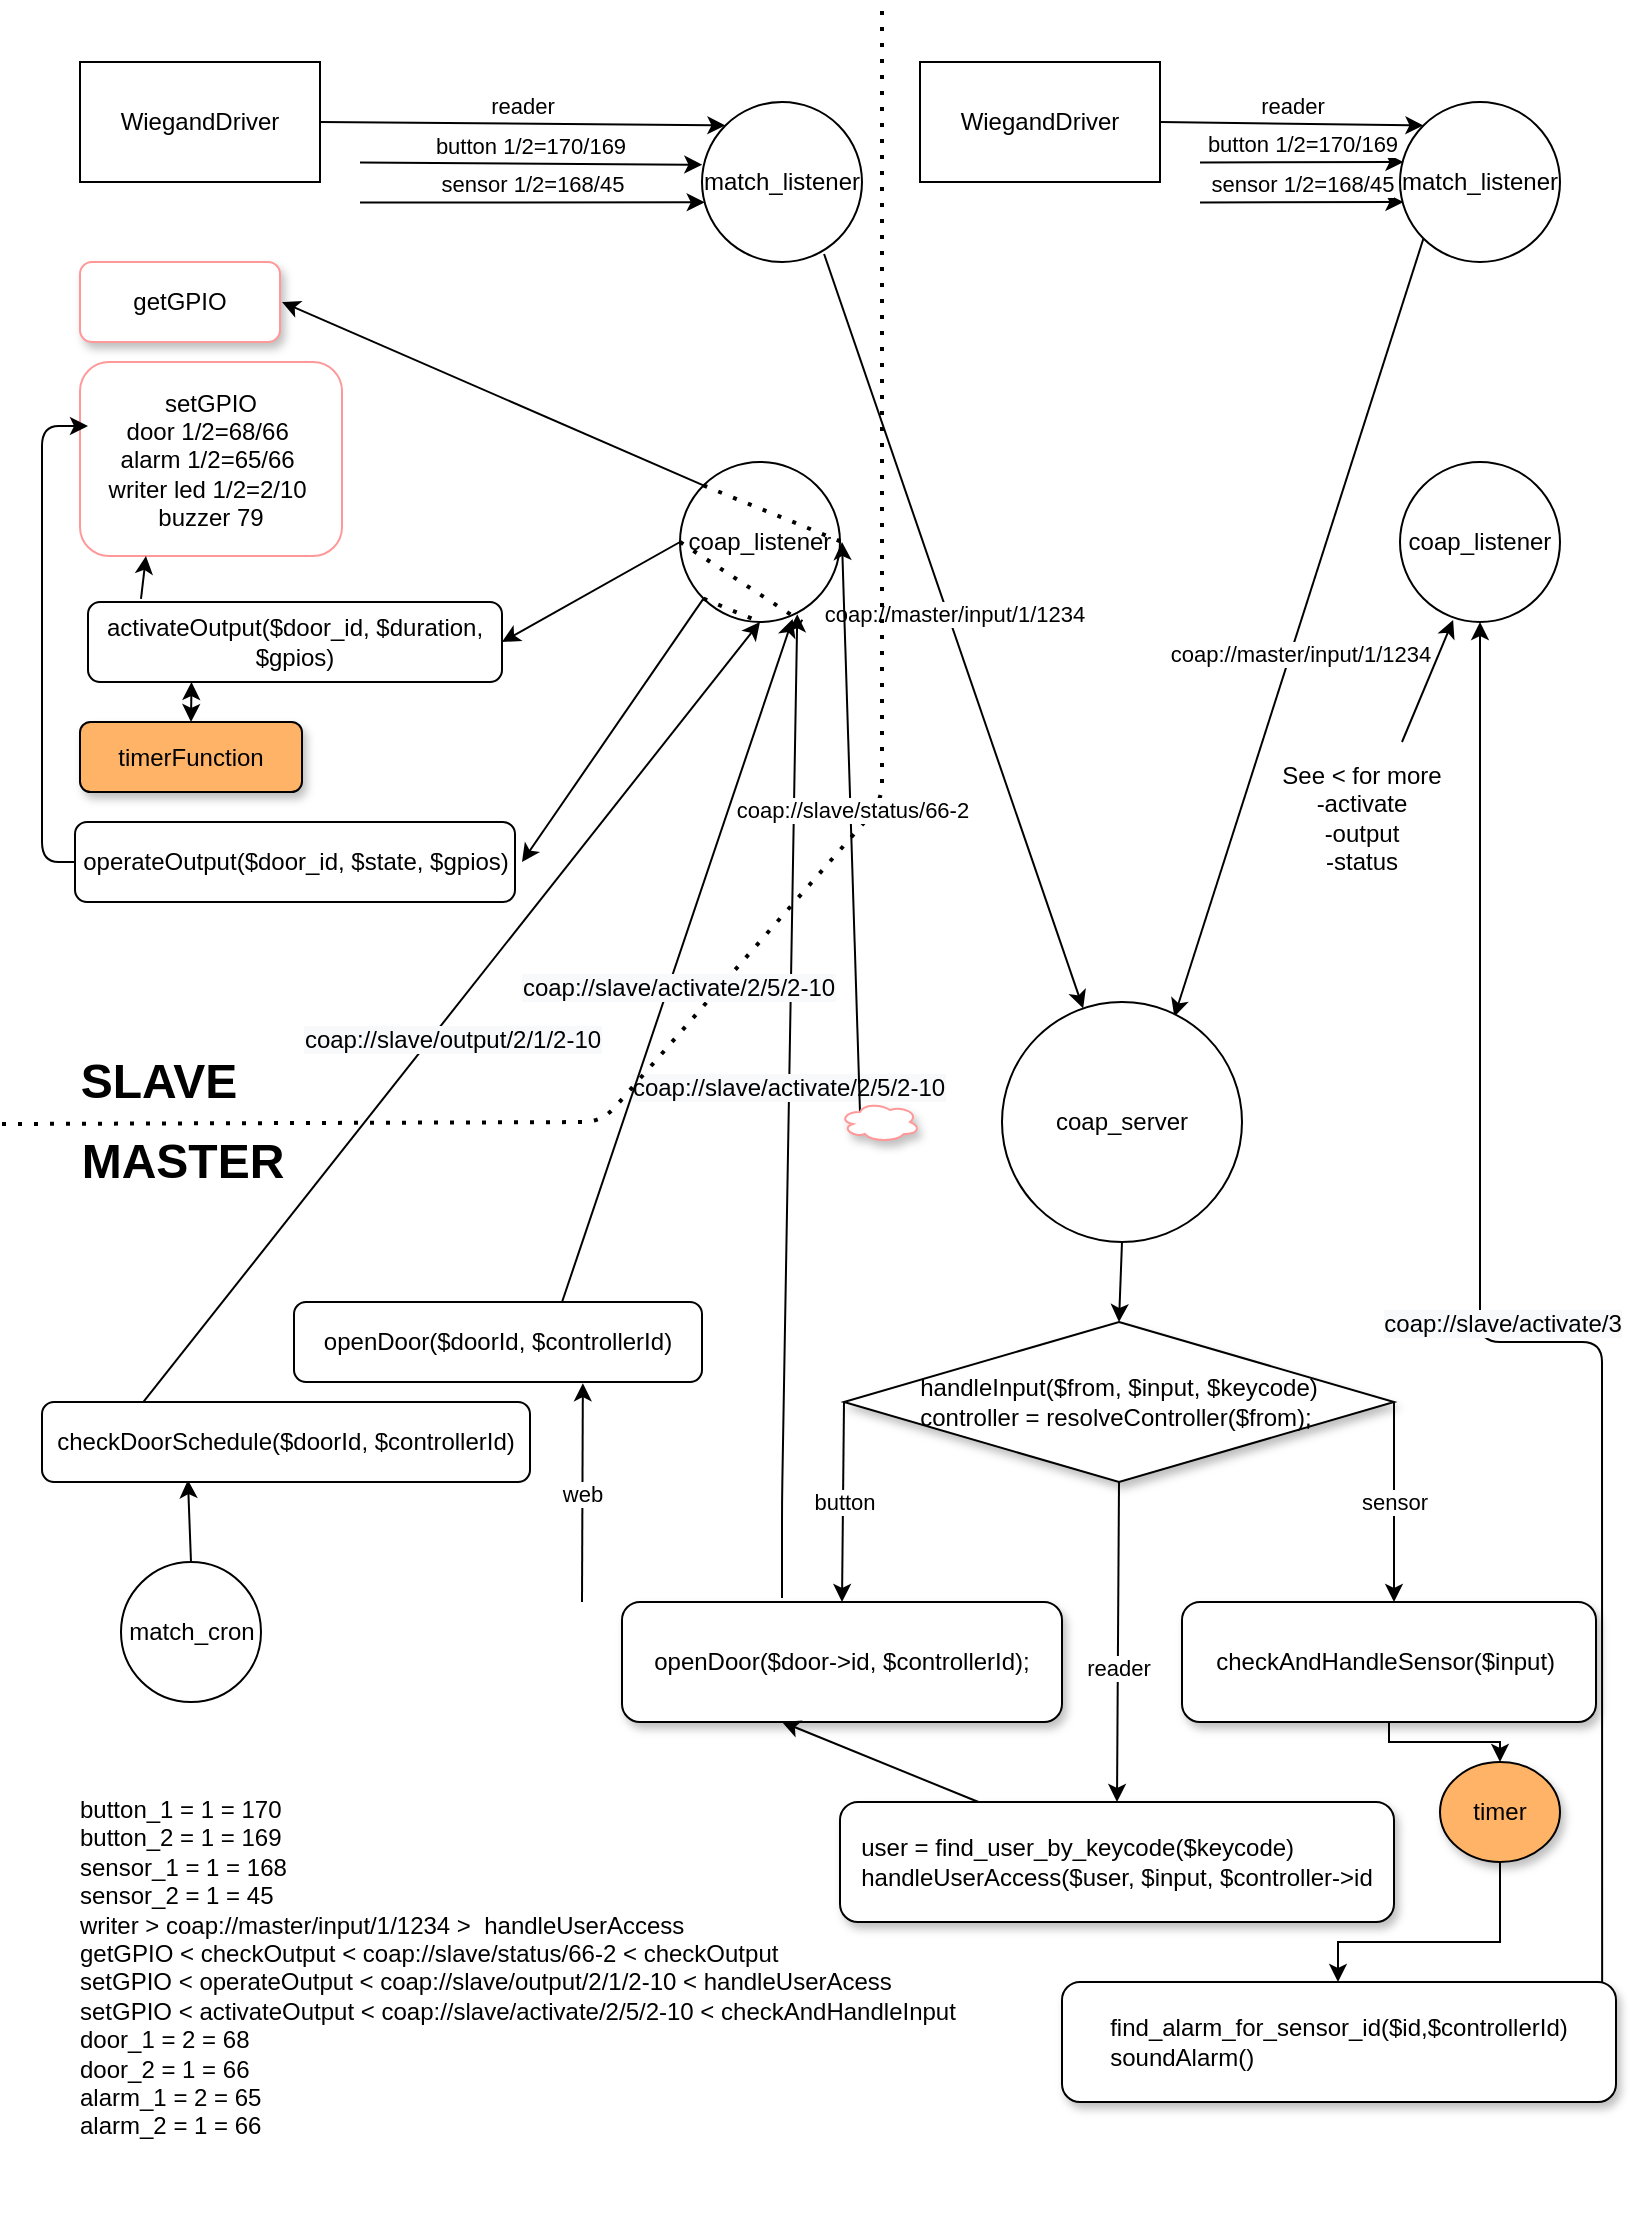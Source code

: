 <mxfile version="14.9.8" type="github">
  <diagram id="C5RBs43oDa-KdzZeNtuy" name="Page-1">
    <mxGraphModel dx="1275" dy="1491" grid="1" gridSize="10" guides="1" tooltips="1" connect="1" arrows="1" fold="1" page="1" pageScale="1" pageWidth="827" pageHeight="1169" math="0" shadow="0">
      <root>
        <mxCell id="WIyWlLk6GJQsqaUBKTNV-0" />
        <mxCell id="WIyWlLk6GJQsqaUBKTNV-1" parent="WIyWlLk6GJQsqaUBKTNV-0" />
        <mxCell id="WIyWlLk6GJQsqaUBKTNV-3" value="openDoor($&lt;span style=&quot;text-align: left&quot;&gt;doorId&lt;/span&gt;,&amp;nbsp;&lt;span style=&quot;font-family: &amp;#34;helvetica&amp;#34; ; text-align: left&quot;&gt;$&lt;/span&gt;&lt;span style=&quot;font-family: &amp;#34;helvetica&amp;#34;&quot;&gt;controllerId&lt;/span&gt;&lt;span style=&quot;font-family: &amp;#34;helvetica&amp;#34; ; text-align: left&quot;&gt;)&lt;/span&gt;" style="rounded=1;whiteSpace=wrap;html=1;fontSize=12;glass=0;strokeWidth=1;shadow=0;" parent="WIyWlLk6GJQsqaUBKTNV-1" vertex="1">
          <mxGeometry x="-674" y="-510" width="204" height="40" as="geometry" />
        </mxCell>
        <mxCell id="WIyWlLk6GJQsqaUBKTNV-7" value="activateOutput($door_id, $duration, $gpios)" style="rounded=1;whiteSpace=wrap;html=1;fontSize=12;glass=0;strokeWidth=1;shadow=0;" parent="WIyWlLk6GJQsqaUBKTNV-1" vertex="1">
          <mxGeometry x="-777" y="-860" width="207" height="40" as="geometry" />
        </mxCell>
        <mxCell id="WIyWlLk6GJQsqaUBKTNV-11" value="timerFunction" style="rounded=1;whiteSpace=wrap;html=1;fontSize=12;glass=0;strokeWidth=1;shadow=1;fillColor=#FFB366;" parent="WIyWlLk6GJQsqaUBKTNV-1" vertex="1">
          <mxGeometry x="-781" y="-800" width="111" height="35" as="geometry" />
        </mxCell>
        <mxCell id="WIyWlLk6GJQsqaUBKTNV-12" value="operateOutput($door_id, $state, $gpios)" style="rounded=1;whiteSpace=wrap;html=1;fontSize=12;glass=0;strokeWidth=1;shadow=0;" parent="WIyWlLk6GJQsqaUBKTNV-1" vertex="1">
          <mxGeometry x="-783.5" y="-750" width="220" height="40" as="geometry" />
        </mxCell>
        <mxCell id="QhEXJQEKvu9G6xQoDU1w-1" value="web" style="endArrow=classic;html=1;entryX=0.708;entryY=1.015;entryDx=0;entryDy=0;entryPerimeter=0;" parent="WIyWlLk6GJQsqaUBKTNV-1" target="WIyWlLk6GJQsqaUBKTNV-3" edge="1">
          <mxGeometry width="50" height="50" relative="1" as="geometry">
            <mxPoint x="-530" y="-360" as="sourcePoint" />
            <mxPoint x="-321" y="-650" as="targetPoint" />
          </mxGeometry>
        </mxCell>
        <mxCell id="QhEXJQEKvu9G6xQoDU1w-2" value="&lt;span style=&quot;font-size: 12px; background-color: rgb(248, 249, 250);&quot;&gt;coap://slave/activate/2/5/2-10&lt;/span&gt;" style="endArrow=classic;html=1;verticalAlign=bottom;labelPosition=right;verticalLabelPosition=bottom;align=center;horizontal=1;entryX=0.733;entryY=0.951;entryDx=0;entryDy=0;entryPerimeter=0;" parent="WIyWlLk6GJQsqaUBKTNV-1" target="QhEXJQEKvu9G6xQoDU1w-4" edge="1">
          <mxGeometry width="50" height="50" relative="1" as="geometry">
            <mxPoint x="-430" y="-362" as="sourcePoint" />
            <mxPoint x="-420" y="-920" as="targetPoint" />
            <Array as="points">
              <mxPoint x="-430" y="-410" />
            </Array>
          </mxGeometry>
        </mxCell>
        <mxCell id="QhEXJQEKvu9G6xQoDU1w-4" value="coap_listener" style="ellipse;whiteSpace=wrap;html=1;aspect=fixed;" parent="WIyWlLk6GJQsqaUBKTNV-1" vertex="1">
          <mxGeometry x="-481" y="-930" width="80" height="80" as="geometry" />
        </mxCell>
        <mxCell id="QhEXJQEKvu9G6xQoDU1w-10" value="" style="endArrow=classic;startArrow=classic;html=1;entryX=0.5;entryY=0;entryDx=0;entryDy=0;exitX=0.25;exitY=1;exitDx=0;exitDy=0;" parent="WIyWlLk6GJQsqaUBKTNV-1" source="WIyWlLk6GJQsqaUBKTNV-7" target="WIyWlLk6GJQsqaUBKTNV-11" edge="1">
          <mxGeometry width="50" height="50" relative="1" as="geometry">
            <mxPoint x="-751" y="-770" as="sourcePoint" />
            <mxPoint x="-630" y="-670" as="targetPoint" />
          </mxGeometry>
        </mxCell>
        <mxCell id="QhEXJQEKvu9G6xQoDU1w-11" value="match_cron" style="ellipse;whiteSpace=wrap;html=1;aspect=fixed;" parent="WIyWlLk6GJQsqaUBKTNV-1" vertex="1">
          <mxGeometry x="-760.5" y="-380" width="70" height="70" as="geometry" />
        </mxCell>
        <mxCell id="QhEXJQEKvu9G6xQoDU1w-15" value="setGPIO&lt;br&gt;door 1/2=68/66&amp;nbsp;&lt;br&gt;alarm 1/2=65/66&amp;nbsp;&lt;br&gt;writer led 1/2=2/10&amp;nbsp;&lt;br&gt;buzzer 79" style="rounded=1;whiteSpace=wrap;html=1;fontSize=12;glass=0;strokeWidth=1;shadow=0;strokeColor=#FF9999;" parent="WIyWlLk6GJQsqaUBKTNV-1" vertex="1">
          <mxGeometry x="-781" y="-980" width="131" height="97" as="geometry" />
        </mxCell>
        <mxCell id="QhEXJQEKvu9G6xQoDU1w-17" value="" style="endArrow=classic;html=1;exitX=0.128;exitY=-0.038;exitDx=0;exitDy=0;exitPerimeter=0;" parent="WIyWlLk6GJQsqaUBKTNV-1" source="WIyWlLk6GJQsqaUBKTNV-7" edge="1">
          <mxGeometry width="50" height="50" relative="1" as="geometry">
            <mxPoint x="-590" y="-883" as="sourcePoint" />
            <mxPoint x="-748" y="-883" as="targetPoint" />
          </mxGeometry>
        </mxCell>
        <mxCell id="QhEXJQEKvu9G6xQoDU1w-18" value="&lt;span style=&quot;color: rgb(0 , 0 , 0) ; font-family: &amp;#34;helvetica&amp;#34; ; font-size: 12px ; font-style: normal ; font-weight: normal ; letter-spacing: normal ; text-align: left ; text-indent: 0px ; text-transform: none ; word-spacing: 0px ; background-color: rgb(248 , 249 , 250) ; text-decoration: none ; display: inline ; float: none&quot;&gt;coap://slave/output/2/1/2-10&lt;/span&gt;" style="endArrow=classic;html=1;verticalAlign=top;exitX=0.207;exitY=0.006;exitDx=0;exitDy=0;entryX=0.5;entryY=1;entryDx=0;entryDy=0;exitPerimeter=0;" parent="WIyWlLk6GJQsqaUBKTNV-1" source="QhEXJQEKvu9G6xQoDU1w-89" target="QhEXJQEKvu9G6xQoDU1w-4" edge="1">
          <mxGeometry width="50" height="50" relative="1" as="geometry">
            <mxPoint x="-742" y="-470" as="sourcePoint" />
            <mxPoint x="-742" y="-680" as="targetPoint" />
          </mxGeometry>
        </mxCell>
        <mxCell id="QhEXJQEKvu9G6xQoDU1w-21" value="getGPIO" style="rounded=1;whiteSpace=wrap;html=1;fontSize=12;glass=0;strokeWidth=1;shadow=1;strokeColor=#FF9999;" parent="WIyWlLk6GJQsqaUBKTNV-1" vertex="1">
          <mxGeometry x="-781" y="-1030" width="100" height="40" as="geometry" />
        </mxCell>
        <mxCell id="QhEXJQEKvu9G6xQoDU1w-22" value="" style="endArrow=classic;html=1;verticalAlign=bottom;exitX=0;exitY=0;exitDx=0;exitDy=0;" parent="WIyWlLk6GJQsqaUBKTNV-1" source="QhEXJQEKvu9G6xQoDU1w-4" edge="1">
          <mxGeometry width="50" height="50" relative="1" as="geometry">
            <mxPoint x="-571" y="-880" as="sourcePoint" />
            <mxPoint x="-680" y="-1010" as="targetPoint" />
          </mxGeometry>
        </mxCell>
        <mxCell id="QhEXJQEKvu9G6xQoDU1w-23" value="match_listener" style="ellipse;whiteSpace=wrap;html=1;aspect=fixed;" parent="WIyWlLk6GJQsqaUBKTNV-1" vertex="1">
          <mxGeometry x="-470" y="-1110" width="80" height="80" as="geometry" />
        </mxCell>
        <mxCell id="QhEXJQEKvu9G6xQoDU1w-24" value="coap://master/input/1/1234" style="endArrow=classic;html=1;verticalAlign=bottom;exitX=0.763;exitY=0.95;exitDx=0;exitDy=0;exitPerimeter=0;" parent="WIyWlLk6GJQsqaUBKTNV-1" source="QhEXJQEKvu9G6xQoDU1w-23" target="QhEXJQEKvu9G6xQoDU1w-55" edge="1">
          <mxGeometry width="50" height="50" relative="1" as="geometry">
            <mxPoint x="-671" y="-730" as="sourcePoint" />
            <mxPoint x="-426" y="-870" as="targetPoint" />
          </mxGeometry>
        </mxCell>
        <mxCell id="QhEXJQEKvu9G6xQoDU1w-25" value="reader" style="endArrow=classic;html=1;verticalAlign=bottom;entryX=0;entryY=0;entryDx=0;entryDy=0;exitX=1;exitY=0.5;exitDx=0;exitDy=0;" parent="WIyWlLk6GJQsqaUBKTNV-1" source="QhEXJQEKvu9G6xQoDU1w-31" target="QhEXJQEKvu9G6xQoDU1w-23" edge="1">
          <mxGeometry width="50" height="50" relative="1" as="geometry">
            <mxPoint x="-631" y="-1098" as="sourcePoint" />
            <mxPoint x="-671" y="-810" as="targetPoint" />
          </mxGeometry>
        </mxCell>
        <mxCell id="QhEXJQEKvu9G6xQoDU1w-26" value="button 1/2=170/169" style="endArrow=classic;html=1;verticalAlign=bottom;entryX=0.002;entryY=0.392;entryDx=0;entryDy=0;entryPerimeter=0;" parent="WIyWlLk6GJQsqaUBKTNV-1" target="QhEXJQEKvu9G6xQoDU1w-23" edge="1">
          <mxGeometry width="50" height="50" relative="1" as="geometry">
            <mxPoint x="-641" y="-1079.72" as="sourcePoint" />
            <mxPoint x="-539.284" y="-1080.004" as="targetPoint" />
          </mxGeometry>
        </mxCell>
        <mxCell id="QhEXJQEKvu9G6xQoDU1w-30" value="sensor 1/2=168/45" style="endArrow=classic;html=1;verticalAlign=bottom;entryX=0.017;entryY=0.627;entryDx=0;entryDy=0;entryPerimeter=0;" parent="WIyWlLk6GJQsqaUBKTNV-1" target="QhEXJQEKvu9G6xQoDU1w-23" edge="1">
          <mxGeometry width="50" height="50" relative="1" as="geometry">
            <mxPoint x="-641" y="-1059.72" as="sourcePoint" />
            <mxPoint x="-539.284" y="-1060.004" as="targetPoint" />
          </mxGeometry>
        </mxCell>
        <mxCell id="QhEXJQEKvu9G6xQoDU1w-31" value="WiegandDriver" style="rounded=0;whiteSpace=wrap;html=1;" parent="WIyWlLk6GJQsqaUBKTNV-1" vertex="1">
          <mxGeometry x="-781" y="-1130" width="120" height="60" as="geometry" />
        </mxCell>
        <mxCell id="QhEXJQEKvu9G6xQoDU1w-41" value="match_listener" style="ellipse;whiteSpace=wrap;html=1;aspect=fixed;" parent="WIyWlLk6GJQsqaUBKTNV-1" vertex="1">
          <mxGeometry x="-121" y="-1110" width="80" height="80" as="geometry" />
        </mxCell>
        <mxCell id="QhEXJQEKvu9G6xQoDU1w-42" value="reader" style="endArrow=classic;html=1;verticalAlign=bottom;entryX=0;entryY=0;entryDx=0;entryDy=0;exitX=1;exitY=0.5;exitDx=0;exitDy=0;" parent="WIyWlLk6GJQsqaUBKTNV-1" source="QhEXJQEKvu9G6xQoDU1w-45" target="QhEXJQEKvu9G6xQoDU1w-41" edge="1">
          <mxGeometry width="50" height="50" relative="1" as="geometry">
            <mxPoint x="-211" y="-1098" as="sourcePoint" />
            <mxPoint x="-251" y="-810" as="targetPoint" />
          </mxGeometry>
        </mxCell>
        <mxCell id="QhEXJQEKvu9G6xQoDU1w-43" value="button 1/2=170/169" style="endArrow=classic;html=1;verticalAlign=bottom;entryX=0;entryY=0;entryDx=0;entryDy=0;" parent="WIyWlLk6GJQsqaUBKTNV-1" edge="1">
          <mxGeometry width="50" height="50" relative="1" as="geometry">
            <mxPoint x="-221" y="-1079.72" as="sourcePoint" />
            <mxPoint x="-119.284" y="-1080.004" as="targetPoint" />
          </mxGeometry>
        </mxCell>
        <mxCell id="QhEXJQEKvu9G6xQoDU1w-44" value="sensor 1/2=168/45" style="endArrow=classic;html=1;verticalAlign=bottom;entryX=0;entryY=0;entryDx=0;entryDy=0;" parent="WIyWlLk6GJQsqaUBKTNV-1" edge="1">
          <mxGeometry width="50" height="50" relative="1" as="geometry">
            <mxPoint x="-221" y="-1059.72" as="sourcePoint" />
            <mxPoint x="-119.284" y="-1060.004" as="targetPoint" />
          </mxGeometry>
        </mxCell>
        <mxCell id="QhEXJQEKvu9G6xQoDU1w-45" value="WiegandDriver" style="rounded=0;whiteSpace=wrap;html=1;" parent="WIyWlLk6GJQsqaUBKTNV-1" vertex="1">
          <mxGeometry x="-361" y="-1130" width="120" height="60" as="geometry" />
        </mxCell>
        <mxCell id="QhEXJQEKvu9G6xQoDU1w-46" value="coap_listener" style="ellipse;whiteSpace=wrap;html=1;aspect=fixed;" parent="WIyWlLk6GJQsqaUBKTNV-1" vertex="1">
          <mxGeometry x="-121" y="-930" width="80" height="80" as="geometry" />
        </mxCell>
        <mxCell id="QhEXJQEKvu9G6xQoDU1w-47" value="coap://master/input/1/1234" style="endArrow=classic;html=1;verticalAlign=top;exitX=0;exitY=1;exitDx=0;exitDy=0;horizontal=1;entryX=0.718;entryY=0.061;entryDx=0;entryDy=0;entryPerimeter=0;" parent="WIyWlLk6GJQsqaUBKTNV-1" source="QhEXJQEKvu9G6xQoDU1w-41" target="QhEXJQEKvu9G6xQoDU1w-55" edge="1">
          <mxGeometry width="50" height="50" relative="1" as="geometry">
            <mxPoint x="-449.96" y="-987.92" as="sourcePoint" />
            <mxPoint x="-346" y="-840" as="targetPoint" />
          </mxGeometry>
        </mxCell>
        <mxCell id="QhEXJQEKvu9G6xQoDU1w-50" value="&lt;span style=&quot;font-size: 12px ; text-align: left ; background-color: rgb(248 , 249 , 250)&quot;&gt;coap://slave/activate/3&lt;/span&gt;" style="endArrow=classic;html=1;verticalAlign=bottom;labelPosition=center;verticalLabelPosition=top;align=center;horizontal=1;exitX=0.975;exitY=0.021;exitDx=0;exitDy=0;exitPerimeter=0;entryX=0.5;entryY=1;entryDx=0;entryDy=0;" parent="WIyWlLk6GJQsqaUBKTNV-1" source="QhEXJQEKvu9G6xQoDU1w-107" target="QhEXJQEKvu9G6xQoDU1w-46" edge="1">
          <mxGeometry width="50" height="50" relative="1" as="geometry">
            <mxPoint x="-89" y="-510.9" as="sourcePoint" />
            <mxPoint x="-106" y="-920" as="targetPoint" />
            <Array as="points">
              <mxPoint x="-20" y="-490" />
              <mxPoint x="-81" y="-490" />
            </Array>
          </mxGeometry>
        </mxCell>
        <mxCell id="QhEXJQEKvu9G6xQoDU1w-55" value="coap_server" style="ellipse;whiteSpace=wrap;html=1;aspect=fixed;" parent="WIyWlLk6GJQsqaUBKTNV-1" vertex="1">
          <mxGeometry x="-320" y="-660" width="120" height="120" as="geometry" />
        </mxCell>
        <mxCell id="QhEXJQEKvu9G6xQoDU1w-58" value="" style="endArrow=classic;html=1;verticalAlign=top;exitX=0.5;exitY=1;exitDx=0;exitDy=0;entryX=0.5;entryY=0;entryDx=0;entryDy=0;" parent="WIyWlLk6GJQsqaUBKTNV-1" source="QhEXJQEKvu9G6xQoDU1w-55" target="QhEXJQEKvu9G6xQoDU1w-97" edge="1">
          <mxGeometry width="50" height="50" relative="1" as="geometry">
            <mxPoint x="-466" y="-720" as="sourcePoint" />
            <mxPoint x="-266.46" y="-510.54" as="targetPoint" />
          </mxGeometry>
        </mxCell>
        <mxCell id="QhEXJQEKvu9G6xQoDU1w-67" value="button_1 = 1 = 170 &lt;br&gt;button_2 = 1 = 169 &lt;br&gt;sensor_1 = 1 = 168 &lt;br&gt;sensor_2 = 1 = 45&lt;br&gt;writer &amp;gt; coap://master/input/1/1234 &amp;gt; &amp;nbsp;handleUserAccess&lt;br&gt;getGPIO &amp;lt; checkOutput &amp;lt; coap://slave/status/66-2 &amp;lt; checkOutput&lt;br&gt;setGPIO &amp;lt; operateOutput &amp;lt; coap://slave/output/2/1/2-10 &amp;lt; handleUserAcess&lt;br&gt;setGPIO &amp;lt; activateOutput &amp;lt; coap://slave/activate/2/5/2-10 &amp;lt; checkAndHandleInput&lt;br&gt;door_1 = 2 = 68&lt;br&gt;door_2 = 1 = 66&lt;br&gt;alarm_1 = 2 = 65&lt;br&gt;alarm_2 = 1 = 66" style="text;whiteSpace=wrap;html=1;" parent="WIyWlLk6GJQsqaUBKTNV-1" vertex="1">
          <mxGeometry x="-783.5" y="-270" width="550" height="220" as="geometry" />
        </mxCell>
        <mxCell id="QhEXJQEKvu9G6xQoDU1w-68" value="" style="endArrow=classic;html=1;align=center;verticalAlign=bottom;exitX=0;exitY=0.5;exitDx=0;exitDy=0;" parent="WIyWlLk6GJQsqaUBKTNV-1" source="WIyWlLk6GJQsqaUBKTNV-12" edge="1">
          <mxGeometry width="50" height="50" relative="1" as="geometry">
            <mxPoint x="-800" y="-730" as="sourcePoint" />
            <mxPoint x="-777" y="-948" as="targetPoint" />
            <Array as="points">
              <mxPoint x="-800" y="-730" />
              <mxPoint x="-800" y="-948" />
            </Array>
          </mxGeometry>
        </mxCell>
        <mxCell id="QhEXJQEKvu9G6xQoDU1w-71" value="" style="endArrow=none;dashed=1;html=1;dashPattern=1 3;strokeWidth=2;align=center;verticalAlign=bottom;" parent="WIyWlLk6GJQsqaUBKTNV-1" edge="1">
          <mxGeometry width="50" height="50" relative="1" as="geometry">
            <mxPoint x="-820" y="-599" as="sourcePoint" />
            <mxPoint x="-380" y="-1160" as="targetPoint" />
            <Array as="points">
              <mxPoint x="-520" y="-600" />
              <mxPoint x="-380" y="-760" />
            </Array>
          </mxGeometry>
        </mxCell>
        <mxCell id="QhEXJQEKvu9G6xQoDU1w-72" value="&lt;span style=&quot;color: rgb(0, 0, 0); font-family: helvetica; font-size: 12px; font-style: normal; font-weight: normal; letter-spacing: normal; text-align: center; text-indent: 0px; text-transform: none; word-spacing: 0px; background-color: rgb(248, 249, 250); text-decoration: none; display: inline; float: none;&quot;&gt;coap://slave/activate/2/5/2-10&lt;/span&gt;" style="endArrow=classic;html=1;align=center;verticalAlign=top;exitX=0.657;exitY=0;exitDx=0;exitDy=0;exitPerimeter=0;entryX=0.704;entryY=0.981;entryDx=0;entryDy=0;entryPerimeter=0;" parent="WIyWlLk6GJQsqaUBKTNV-1" source="WIyWlLk6GJQsqaUBKTNV-3" target="QhEXJQEKvu9G6xQoDU1w-4" edge="1">
          <mxGeometry width="50" height="50" relative="1" as="geometry">
            <mxPoint x="-490" y="-560" as="sourcePoint" />
            <mxPoint x="-440" y="-850" as="targetPoint" />
          </mxGeometry>
        </mxCell>
        <mxCell id="QhEXJQEKvu9G6xQoDU1w-73" value="&lt;b&gt;&lt;font style=&quot;font-size: 24px&quot;&gt;SLAVE&lt;/font&gt;&lt;/b&gt;" style="text;html=1;align=center;verticalAlign=middle;resizable=0;points=[];autosize=1;strokeColor=none;" parent="WIyWlLk6GJQsqaUBKTNV-1" vertex="1">
          <mxGeometry x="-787" y="-630" width="90" height="20" as="geometry" />
        </mxCell>
        <mxCell id="QhEXJQEKvu9G6xQoDU1w-74" value="&lt;b&gt;&lt;font style=&quot;font-size: 24px&quot;&gt;MASTER&lt;/font&gt;&lt;/b&gt;" style="text;html=1;align=center;verticalAlign=middle;resizable=0;points=[];autosize=1;strokeColor=none;" parent="WIyWlLk6GJQsqaUBKTNV-1" vertex="1">
          <mxGeometry x="-790" y="-590" width="120" height="20" as="geometry" />
        </mxCell>
        <mxCell id="QhEXJQEKvu9G6xQoDU1w-77" value="" style="endArrow=classic;html=1;align=center;verticalAlign=bottom;exitX=0;exitY=0.5;exitDx=0;exitDy=0;entryX=1;entryY=0.5;entryDx=0;entryDy=0;" parent="WIyWlLk6GJQsqaUBKTNV-1" source="QhEXJQEKvu9G6xQoDU1w-4" target="WIyWlLk6GJQsqaUBKTNV-7" edge="1">
          <mxGeometry width="50" height="50" relative="1" as="geometry">
            <mxPoint x="-550" y="-740" as="sourcePoint" />
            <mxPoint x="-500" y="-790" as="targetPoint" />
          </mxGeometry>
        </mxCell>
        <mxCell id="QhEXJQEKvu9G6xQoDU1w-78" value="coap://slave/status/66-2" style="endArrow=classic;html=1;verticalAlign=bottom;exitX=0.25;exitY=0.25;exitDx=0;exitDy=0;exitPerimeter=0;" parent="WIyWlLk6GJQsqaUBKTNV-1" source="QhEXJQEKvu9G6xQoDU1w-87" edge="1">
          <mxGeometry width="50" height="50" relative="1" as="geometry">
            <mxPoint x="-390" y="-610" as="sourcePoint" />
            <mxPoint x="-400" y="-890" as="targetPoint" />
          </mxGeometry>
        </mxCell>
        <mxCell id="QhEXJQEKvu9G6xQoDU1w-79" value="" style="endArrow=none;dashed=1;html=1;dashPattern=1 3;strokeWidth=2;align=center;verticalAlign=bottom;entryX=0.763;entryY=1;entryDx=0;entryDy=0;exitX=0;exitY=0.5;exitDx=0;exitDy=0;entryPerimeter=0;" parent="WIyWlLk6GJQsqaUBKTNV-1" source="QhEXJQEKvu9G6xQoDU1w-4" target="QhEXJQEKvu9G6xQoDU1w-4" edge="1">
          <mxGeometry width="50" height="50" relative="1" as="geometry">
            <mxPoint x="-480" y="-760" as="sourcePoint" />
            <mxPoint x="-430" y="-810" as="targetPoint" />
          </mxGeometry>
        </mxCell>
        <mxCell id="QhEXJQEKvu9G6xQoDU1w-85" value="" style="endArrow=classic;html=1;align=center;verticalAlign=top;exitX=0.5;exitY=0;exitDx=0;exitDy=0;entryX=0.299;entryY=0.976;entryDx=0;entryDy=0;entryPerimeter=0;" parent="WIyWlLk6GJQsqaUBKTNV-1" source="QhEXJQEKvu9G6xQoDU1w-11" target="QhEXJQEKvu9G6xQoDU1w-89" edge="1">
          <mxGeometry width="50" height="50" relative="1" as="geometry">
            <mxPoint x="-620" y="-350" as="sourcePoint" />
            <mxPoint x="-740" y="-410" as="targetPoint" />
          </mxGeometry>
        </mxCell>
        <mxCell id="QhEXJQEKvu9G6xQoDU1w-87" value="" style="ellipse;shape=cloud;whiteSpace=wrap;html=1;shadow=1;strokeColor=#FF9999;" parent="WIyWlLk6GJQsqaUBKTNV-1" vertex="1">
          <mxGeometry x="-401" y="-610" width="40" height="20" as="geometry" />
        </mxCell>
        <mxCell id="QhEXJQEKvu9G6xQoDU1w-89" value="&lt;span style=&quot;font-family: &amp;#34;helvetica&amp;#34; ; text-align: left&quot;&gt;checkDoorSchedule($doorId&lt;/span&gt;&lt;span style=&quot;text-align: left ; font-family: &amp;#34;helvetica&amp;#34;&quot;&gt;, $&lt;/span&gt;&lt;span style=&quot;font-family: &amp;#34;helvetica&amp;#34;&quot;&gt;controllerId&lt;/span&gt;&lt;span style=&quot;font-family: &amp;#34;helvetica&amp;#34; ; text-align: left&quot;&gt;)&lt;/span&gt;" style="rounded=1;whiteSpace=wrap;html=1;fontSize=12;glass=0;strokeWidth=1;shadow=0;" parent="WIyWlLk6GJQsqaUBKTNV-1" vertex="1">
          <mxGeometry x="-800" y="-460" width="244" height="40" as="geometry" />
        </mxCell>
        <mxCell id="QhEXJQEKvu9G6xQoDU1w-92" value="" style="endArrow=none;dashed=1;html=1;dashPattern=1 3;strokeWidth=2;align=center;verticalAlign=top;exitX=0;exitY=0;exitDx=0;exitDy=0;" parent="WIyWlLk6GJQsqaUBKTNV-1" source="QhEXJQEKvu9G6xQoDU1w-4" edge="1">
          <mxGeometry width="50" height="50" relative="1" as="geometry">
            <mxPoint x="-630" y="-780" as="sourcePoint" />
            <mxPoint x="-400" y="-890" as="targetPoint" />
          </mxGeometry>
        </mxCell>
        <mxCell id="QhEXJQEKvu9G6xQoDU1w-93" value="" style="endArrow=classic;html=1;align=center;verticalAlign=top;exitX=0;exitY=1;exitDx=0;exitDy=0;" parent="WIyWlLk6GJQsqaUBKTNV-1" source="QhEXJQEKvu9G6xQoDU1w-4" edge="1">
          <mxGeometry width="50" height="50" relative="1" as="geometry">
            <mxPoint x="-610" y="-720" as="sourcePoint" />
            <mxPoint x="-560" y="-730" as="targetPoint" />
          </mxGeometry>
        </mxCell>
        <mxCell id="QhEXJQEKvu9G6xQoDU1w-94" value="" style="endArrow=none;dashed=1;html=1;dashPattern=1 3;strokeWidth=2;align=center;verticalAlign=top;entryX=0.5;entryY=1;entryDx=0;entryDy=0;exitX=0;exitY=1;exitDx=0;exitDy=0;" parent="WIyWlLk6GJQsqaUBKTNV-1" source="QhEXJQEKvu9G6xQoDU1w-4" target="QhEXJQEKvu9G6xQoDU1w-4" edge="1">
          <mxGeometry width="50" height="50" relative="1" as="geometry">
            <mxPoint x="-610" y="-720" as="sourcePoint" />
            <mxPoint x="-560" y="-770" as="targetPoint" />
          </mxGeometry>
        </mxCell>
        <mxCell id="QhEXJQEKvu9G6xQoDU1w-95" value="" style="endArrow=classic;html=1;align=center;verticalAlign=top;entryX=0.332;entryY=0.987;entryDx=0;entryDy=0;entryPerimeter=0;" parent="WIyWlLk6GJQsqaUBKTNV-1" target="QhEXJQEKvu9G6xQoDU1w-46" edge="1">
          <mxGeometry width="50" height="50" relative="1" as="geometry">
            <mxPoint x="-120" y="-790" as="sourcePoint" />
            <mxPoint x="-310" y="-790" as="targetPoint" />
          </mxGeometry>
        </mxCell>
        <mxCell id="QhEXJQEKvu9G6xQoDU1w-96" value="See &amp;lt; for more&lt;br&gt;-activate&lt;br&gt;-output&lt;br&gt;-status" style="text;html=1;strokeColor=none;fillColor=none;align=center;verticalAlign=middle;whiteSpace=wrap;rounded=0;shadow=1;" parent="WIyWlLk6GJQsqaUBKTNV-1" vertex="1">
          <mxGeometry x="-190" y="-785" width="100" height="65" as="geometry" />
        </mxCell>
        <mxCell id="QhEXJQEKvu9G6xQoDU1w-97" value="&lt;div style=&quot;font-family: &amp;#34;helvetica&amp;#34; ; text-align: left&quot;&gt;handleInput($from, $input, $keycode)&lt;/div&gt;&lt;div style=&quot;font-family: &amp;#34;helvetica&amp;#34; ; text-align: left&quot;&gt;controller = resolveController($from);&lt;/div&gt;" style="rhombus;whiteSpace=wrap;html=1;shadow=1;strokeColor=#000000;" parent="WIyWlLk6GJQsqaUBKTNV-1" vertex="1">
          <mxGeometry x="-399" y="-500" width="275" height="80" as="geometry" />
        </mxCell>
        <mxCell id="QhEXJQEKvu9G6xQoDU1w-98" value="reader" style="endArrow=classic;html=1;align=center;verticalAlign=top;exitX=0.5;exitY=1;exitDx=0;exitDy=0;entryX=0.5;entryY=0;entryDx=0;entryDy=0;" parent="WIyWlLk6GJQsqaUBKTNV-1" source="QhEXJQEKvu9G6xQoDU1w-97" target="QhEXJQEKvu9G6xQoDU1w-99" edge="1">
          <mxGeometry width="50" height="50" relative="1" as="geometry">
            <mxPoint x="-410" y="-330" as="sourcePoint" />
            <mxPoint x="-360" y="-380" as="targetPoint" />
          </mxGeometry>
        </mxCell>
        <mxCell id="QhEXJQEKvu9G6xQoDU1w-99" value="&lt;div style=&quot;font-family: &amp;#34;helvetica&amp;#34; ; text-align: left&quot;&gt;user = find_user_by_keycode($keycode)&lt;/div&gt;&lt;div style=&quot;font-family: &amp;#34;helvetica&amp;#34; ; text-align: left&quot;&gt;&lt;span&gt; &lt;/span&gt;handleUserAccess($user, $input, $controller-&amp;gt;id&lt;/div&gt;" style="rounded=1;whiteSpace=wrap;html=1;shadow=1;strokeColor=#000000;" parent="WIyWlLk6GJQsqaUBKTNV-1" vertex="1">
          <mxGeometry x="-401" y="-260" width="277" height="60" as="geometry" />
        </mxCell>
        <mxCell id="QhEXJQEKvu9G6xQoDU1w-100" value="&lt;span style=&quot;font-family: &amp;#34;helvetica&amp;#34; ; text-align: left&quot;&gt;openDoor($door-&amp;gt;id, $controllerId);&lt;/span&gt;" style="rounded=1;whiteSpace=wrap;html=1;shadow=1;strokeColor=#000000;" parent="WIyWlLk6GJQsqaUBKTNV-1" vertex="1">
          <mxGeometry x="-510" y="-360" width="220" height="60" as="geometry" />
        </mxCell>
        <mxCell id="QhEXJQEKvu9G6xQoDU1w-101" value="button" style="endArrow=classic;html=1;align=center;verticalAlign=middle;exitX=0;exitY=0.5;exitDx=0;exitDy=0;entryX=0.5;entryY=0;entryDx=0;entryDy=0;labelPosition=center;verticalLabelPosition=middle;" parent="WIyWlLk6GJQsqaUBKTNV-1" source="QhEXJQEKvu9G6xQoDU1w-97" target="QhEXJQEKvu9G6xQoDU1w-100" edge="1">
          <mxGeometry width="50" height="50" relative="1" as="geometry">
            <mxPoint x="-410" y="-330" as="sourcePoint" />
            <mxPoint x="-360" y="-380" as="targetPoint" />
          </mxGeometry>
        </mxCell>
        <mxCell id="QhEXJQEKvu9G6xQoDU1w-103" value="" style="endArrow=classic;html=1;align=center;verticalAlign=top;exitX=0.25;exitY=0;exitDx=0;exitDy=0;" parent="WIyWlLk6GJQsqaUBKTNV-1" source="QhEXJQEKvu9G6xQoDU1w-99" edge="1">
          <mxGeometry width="50" height="50" relative="1" as="geometry">
            <mxPoint x="-470" y="-340" as="sourcePoint" />
            <mxPoint x="-430" y="-300" as="targetPoint" />
          </mxGeometry>
        </mxCell>
        <mxCell id="QhEXJQEKvu9G6xQoDU1w-104" value="sensor" style="endArrow=classic;html=1;align=center;verticalAlign=middle;exitX=1;exitY=0.5;exitDx=0;exitDy=0;labelPosition=center;verticalLabelPosition=middle;" parent="WIyWlLk6GJQsqaUBKTNV-1" source="QhEXJQEKvu9G6xQoDU1w-97" edge="1">
          <mxGeometry width="50" height="50" relative="1" as="geometry">
            <mxPoint x="-389" y="-450" as="sourcePoint" />
            <mxPoint x="-124" y="-360" as="targetPoint" />
          </mxGeometry>
        </mxCell>
        <mxCell id="QhEXJQEKvu9G6xQoDU1w-109" value="" style="edgeStyle=orthogonalEdgeStyle;rounded=0;orthogonalLoop=1;jettySize=auto;html=1;align=center;verticalAlign=top;" parent="WIyWlLk6GJQsqaUBKTNV-1" source="QhEXJQEKvu9G6xQoDU1w-105" target="QhEXJQEKvu9G6xQoDU1w-106" edge="1">
          <mxGeometry relative="1" as="geometry">
            <Array as="points">
              <mxPoint x="-126" y="-290" />
              <mxPoint x="-71" y="-290" />
            </Array>
          </mxGeometry>
        </mxCell>
        <mxCell id="QhEXJQEKvu9G6xQoDU1w-105" value="&lt;div style=&quot;font-family: &amp;#34;helvetica&amp;#34; ; text-align: left&quot;&gt;checkAndHandleSensor($input)&amp;nbsp;&lt;br&gt;&lt;/div&gt;" style="rounded=1;whiteSpace=wrap;html=1;shadow=1;strokeColor=#000000;" parent="WIyWlLk6GJQsqaUBKTNV-1" vertex="1">
          <mxGeometry x="-230" y="-360" width="207" height="60" as="geometry" />
        </mxCell>
        <mxCell id="QhEXJQEKvu9G6xQoDU1w-110" value="" style="edgeStyle=orthogonalEdgeStyle;rounded=0;orthogonalLoop=1;jettySize=auto;html=1;align=center;verticalAlign=top;" parent="WIyWlLk6GJQsqaUBKTNV-1" source="QhEXJQEKvu9G6xQoDU1w-106" target="QhEXJQEKvu9G6xQoDU1w-107" edge="1">
          <mxGeometry relative="1" as="geometry">
            <Array as="points">
              <mxPoint x="-71" y="-190" />
              <mxPoint x="-152" y="-190" />
            </Array>
          </mxGeometry>
        </mxCell>
        <mxCell id="QhEXJQEKvu9G6xQoDU1w-106" value="timer" style="ellipse;whiteSpace=wrap;html=1;shadow=1;strokeColor=#000000;fillColor=#FFB366;" parent="WIyWlLk6GJQsqaUBKTNV-1" vertex="1">
          <mxGeometry x="-101" y="-280" width="60" height="50" as="geometry" />
        </mxCell>
        <mxCell id="QhEXJQEKvu9G6xQoDU1w-107" value="&lt;div style=&quot;font-family: &amp;#34;helvetica&amp;#34; ; text-align: left&quot;&gt;find_alarm_for_sensor_id($id,$controllerId)&lt;/div&gt;&lt;div style=&quot;font-family: &amp;#34;helvetica&amp;#34; ; text-align: left&quot;&gt;&lt;span&gt; &lt;/span&gt;soundAlarm()&lt;/div&gt;" style="rounded=1;whiteSpace=wrap;html=1;shadow=1;strokeColor=#000000;" parent="WIyWlLk6GJQsqaUBKTNV-1" vertex="1">
          <mxGeometry x="-290" y="-170" width="277" height="60" as="geometry" />
        </mxCell>
      </root>
    </mxGraphModel>
  </diagram>
</mxfile>
